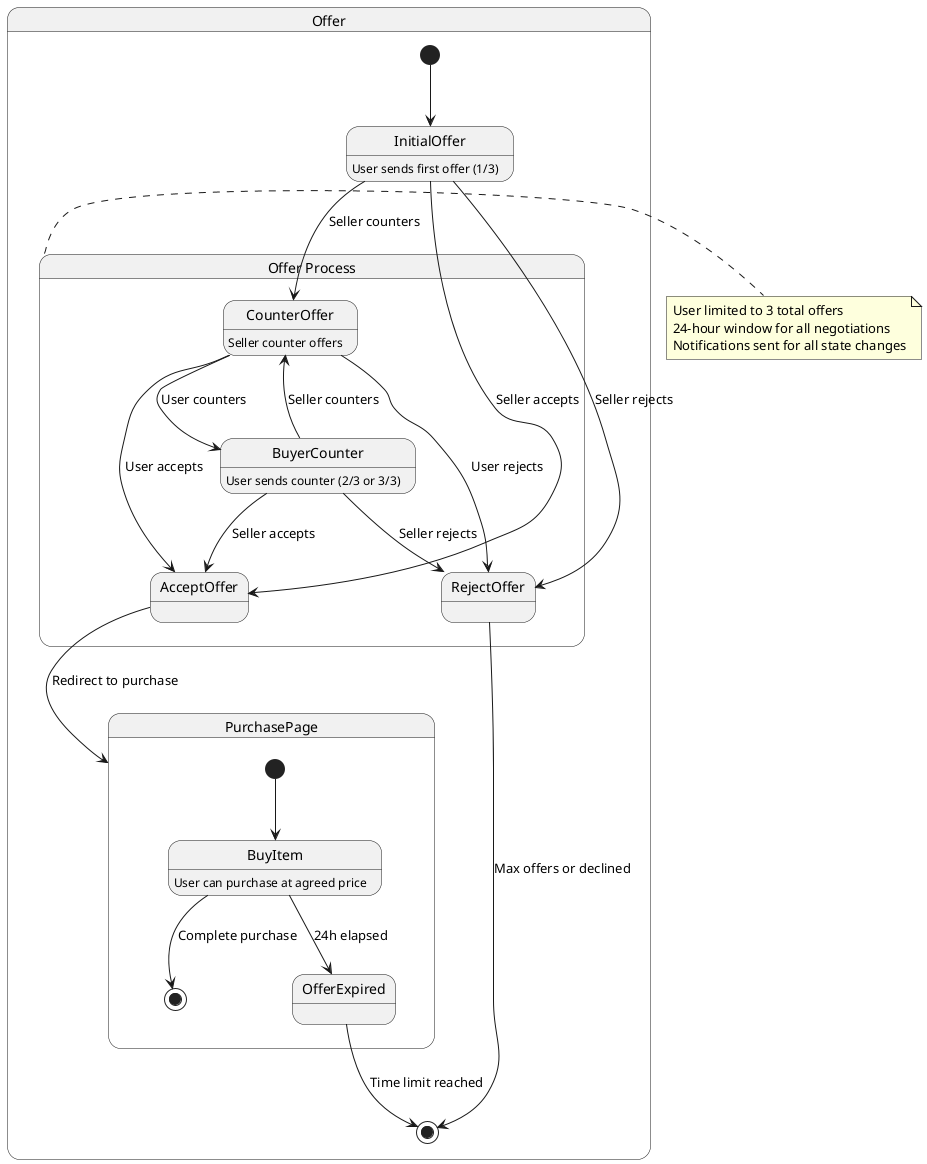 @startuml

state Offer {
    [*] --> InitialOffer
    
    state "Offer Process" as OfferProcess {
        InitialOffer: User sends first offer (1/3)
        CounterOffer: Seller counter offers
        BuyerCounter: User sends counter (2/3 or 3/3)
        
        InitialOffer --> CounterOffer: Seller counters
        InitialOffer --> AcceptOffer: Seller accepts
        InitialOffer --> RejectOffer: Seller rejects
        
        CounterOffer --> BuyerCounter: User counters
        CounterOffer --> AcceptOffer: User accepts
        CounterOffer --> RejectOffer: User rejects
        
        BuyerCounter --> CounterOffer: Seller counters
        BuyerCounter --> AcceptOffer: Seller accepts
        BuyerCounter --> RejectOffer: Seller rejects
    }
    
    state PurchasePage {
        [*] --> BuyItem
        BuyItem: User can purchase at agreed price
        BuyItem --> [*]: Complete purchase
        BuyItem --> OfferExpired: 24h elapsed
    }
    
    AcceptOffer --> PurchasePage: Redirect to purchase
    RejectOffer --> [*]: Max offers or declined
    OfferExpired --> [*]: Time limit reached
}

note right of OfferProcess
  User limited to 3 total offers
  24-hour window for all negotiations
  Notifications sent for all state changes
end note

@enduml
